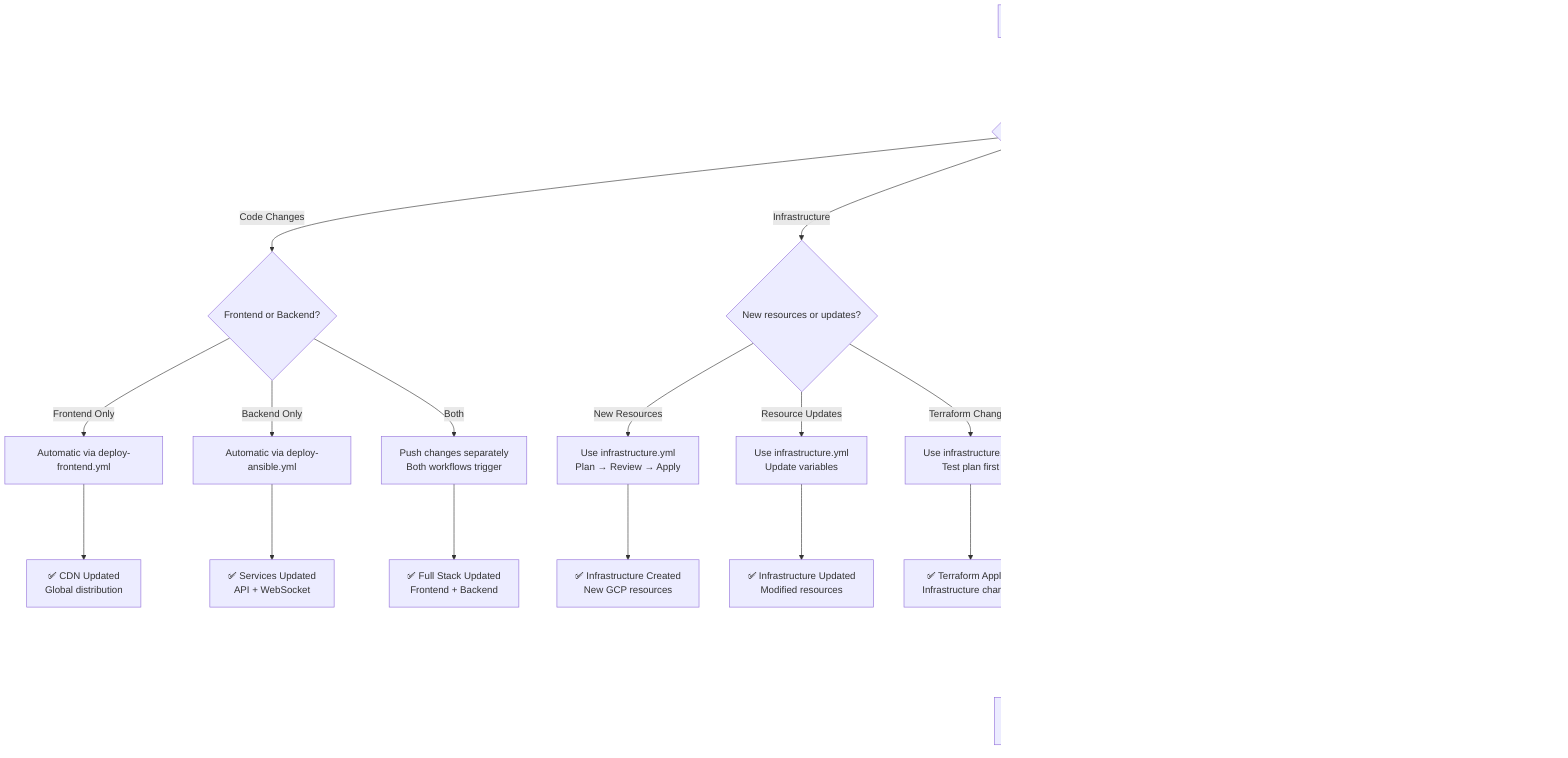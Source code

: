 flowchart TD
    A[Deployment Need] --> B{What type of change?}
    
    B -->|Code Changes| C{Frontend or Backend?}
    B -->|Infrastructure| D{New resources or updates?}
    B -->|Emergency| E{Production down?}
    B -->|Release| F[Create Release Build]
    
    C -->|Frontend Only| G[Automatic via deploy-frontend.yml]
    C -->|Backend Only| H[Automatic via deploy-ansible.yml] 
    C -->|Both| I[Push changes separately<br/>Both workflows trigger]
    
    D -->|New Resources| J[Use infrastructure.yml<br/>Plan → Review → Apply]
    D -->|Resource Updates| K[Use infrastructure.yml<br/>Update variables]
    D -->|Terraform Changes| L[Use infrastructure.yml<br/>Test plan first]
    
    E -->|Yes - Critical| M[Use manual-deploy.yml<br/>Force rebuild if needed]
    E -->|No - Planned| N[Use regular workflows]
    
    F --> O[Use manual-release.yml<br/>Create GitHub release]
    
    G --> G1[✅ CDN Updated<br/>Global distribution]
    H --> H1[✅ Services Updated<br/>API + WebSocket]
    I --> I1[✅ Full Stack Updated<br/>Frontend + Backend]
    
    J --> J1[✅ Infrastructure Created<br/>New GCP resources]
    K --> K1[✅ Infrastructure Updated<br/>Modified resources]
    L --> L1[✅ Terraform Applied<br/>Infrastructure changes]
    
    M --> M1{Deployment successful?}
    M1 -->|Yes| M2[✅ Emergency Fixed<br/>Monitor closely]
    M1 -->|No| M3[🚨 Rollback immediately<br/>Use previous image]
    
    N --> N1[Use appropriate workflow<br/>Based on change type]
    
    O --> O1[✅ Release Published<br/>Binaries available]